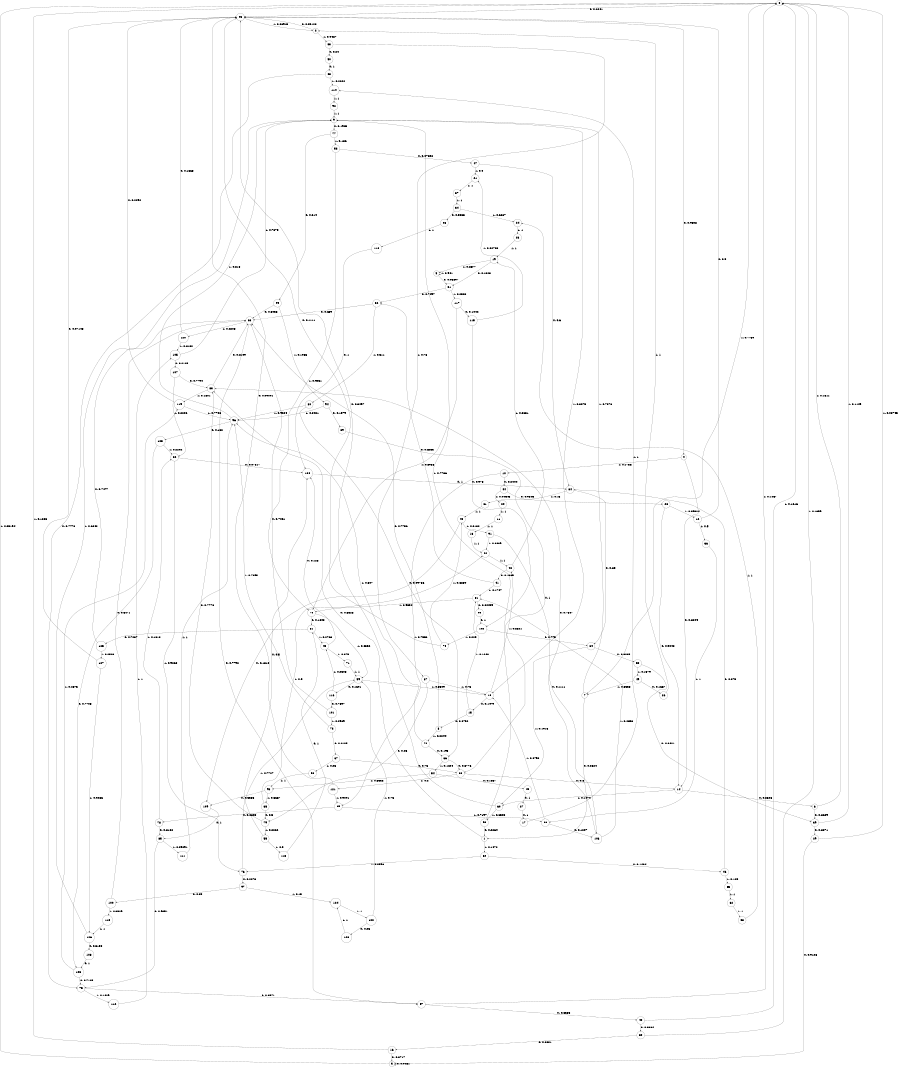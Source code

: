 digraph "ch1randomL10" {
size = "6,8.5";
ratio = "fill";
node [shape = circle];
node [fontsize = 24];
edge [fontsize = 24];
0 -> 25 [label = "0: 0.2241   "];
0 -> 7 [label = "1: 0.7759   "];
1 -> 83 [label = "0: 0.8528   "];
1 -> 52 [label = "1: 0.1472   "];
2 -> 25 [label = "0: 0.05128  "];
2 -> 33 [label = "1: 0.9487   "];
3 -> 3 [label = "0: 0.9481   "];
3 -> 0 [label = "1: 0.05194  "];
4 -> 14 [label = "0: 0.8244   "];
4 -> 10 [label = "1: 0.1756   "];
5 -> 31 [label = "0: 0.05897  "];
5 -> 5 [label = "1: 0.941    "];
6 -> 39 [label = "0: 0.8689   "];
6 -> 0 [label = "1: 0.1311   "];
7 -> 1 [label = "0: 0.2624   "];
7 -> 9 [label = "1: 0.7376   "];
8 -> 63 [label = "0: 0.7756   "];
8 -> 72 [label = "1: 0.2244   "];
9 -> 77 [label = "0: 0.1925   "];
9 -> 18 [label = "1: 0.8075   "];
10 -> 44 [label = "0: 0.2444   "];
10 -> 69 [label = "1: 0.7556   "];
11 -> 13 [label = "1: 1        "];
12 -> 25 [label = "0: 0.5      "];
12 -> 36 [label = "1: 0.5      "];
13 -> 22 [label = "1: 1        "];
14 -> 6 [label = "0: 0.8526   "];
14 -> 60 [label = "1: 0.1474   "];
15 -> 8 [label = "0: 0.8752   "];
15 -> 81 [label = "1: 0.1248   "];
16 -> 3 [label = "0: 0.8717   "];
16 -> 0 [label = "1: 0.1283   "];
17 -> 114 [label = "1: 1        "];
18 -> 15 [label = "0: 0.1479   "];
18 -> 42 [label = "1: 0.8521   "];
19 -> 31 [label = "0: 0.1323   "];
19 -> 5 [label = "1: 0.8677   "];
20 -> 11 [label = "1: 1        "];
21 -> 37 [label = "1: 1        "];
22 -> 42 [label = "1: 1        "];
23 -> 19 [label = "1: 1        "];
24 -> 23 [label = "1: 1        "];
25 -> 4 [label = "0: 0.9308   "];
25 -> 2 [label = "1: 0.06915  "];
26 -> 2 [label = "1: 1        "];
27 -> 17 [label = "0: 1        "];
28 -> 14 [label = "0: 0.9048   "];
28 -> 12 [label = "1: 0.09524  "];
29 -> 3 [label = "0: 0.9126   "];
29 -> 0 [label = "1: 0.08745  "];
30 -> 16 [label = "0: 0.8601   "];
30 -> 0 [label = "1: 0.1399   "];
31 -> 32 [label = "0: 0.7497   "];
31 -> 117 [label = "1: 0.2503   "];
32 -> 63 [label = "0: 0.689    "];
32 -> 80 [label = "1: 0.311    "];
33 -> 50 [label = "0: 0.24     "];
33 -> 87 [label = "1: 0.76     "];
34 -> 98 [label = "0: 0.3333   "];
34 -> 24 [label = "1: 0.6667   "];
35 -> 79 [label = "0: 0.5      "];
35 -> 22 [label = "1: 0.5      "];
36 -> 88 [label = "1: 1        "];
37 -> 34 [label = "1: 1        "];
38 -> 24 [label = "1: 1        "];
39 -> 29 [label = "0: 0.8871   "];
39 -> 0 [label = "1: 0.1129   "];
40 -> 30 [label = "0: 0.8384   "];
40 -> 0 [label = "1: 0.1616   "];
41 -> 32 [label = "0: 0.8253   "];
41 -> 81 [label = "1: 0.1747   "];
42 -> 41 [label = "0: 0.1369   "];
42 -> 19 [label = "1: 0.8631   "];
43 -> 104 [label = "0: 0.125    "];
43 -> 71 [label = "1: 0.875    "];
44 -> 28 [label = "0: 0.9545   "];
44 -> 20 [label = "1: 0.04545  "];
45 -> 27 [label = "0: 1        "];
46 -> 84 [label = "0: 0.875    "];
46 -> 65 [label = "1: 0.125    "];
47 -> 84 [label = "0: 0.6      "];
47 -> 21 [label = "1: 0.4      "];
48 -> 109 [label = "0: 0.1818   "];
48 -> 91 [label = "1: 0.8182   "];
49 -> 26 [label = "0: 0.1667   "];
49 -> 7 [label = "1: 0.8333   "];
50 -> 68 [label = "0: 1        "];
51 -> 125 [label = "0: 0.7237   "];
51 -> 43 [label = "1: 0.2763   "];
52 -> 46 [label = "0: 0.1404   "];
52 -> 76 [label = "1: 0.8596   "];
53 -> 47 [label = "0: 0.07692  "];
53 -> 70 [label = "1: 0.9231   "];
54 -> 45 [label = "0: 0.1667   "];
54 -> 93 [label = "1: 0.8333   "];
55 -> 104 [label = "0: 0.5      "];
55 -> 118 [label = "1: 0.5      "];
56 -> 93 [label = "1: 1        "];
57 -> 40 [label = "0: 0.8533   "];
57 -> 0 [label = "1: 0.1467   "];
58 -> 39 [label = "0: 0.8421   "];
58 -> 49 [label = "1: 0.1579   "];
59 -> 116 [label = "0: 0.1691   "];
59 -> 18 [label = "1: 0.8309   "];
60 -> 25 [label = "0: 0.3497   "];
60 -> 95 [label = "1: 0.6503   "];
61 -> 48 [label = "1: 1        "];
62 -> 38 [label = "1: 1        "];
63 -> 57 [label = "0: 0.7792   "];
63 -> 120 [label = "1: 0.2208   "];
64 -> 58 [label = "0: 0.8085   "];
64 -> 60 [label = "1: 0.1915   "];
65 -> 62 [label = "1: 1        "];
66 -> 86 [label = "0: 0.8776   "];
66 -> 54 [label = "1: 0.1224   "];
67 -> 86 [label = "0: 0.75     "];
67 -> 56 [label = "1: 0.25     "];
68 -> 75 [label = "0: 0.7778   "];
68 -> 114 [label = "1: 0.2222   "];
69 -> 78 [label = "0: 0.2803   "];
69 -> 88 [label = "1: 0.7197   "];
70 -> 51 [label = "0: 0.1648   "];
70 -> 59 [label = "1: 0.8352   "];
71 -> 59 [label = "1: 1        "];
72 -> 66 [label = "0: 0.193    "];
72 -> 96 [label = "1: 0.807    "];
73 -> 67 [label = "0: 0.2105   "];
73 -> 96 [label = "1: 0.7895   "];
74 -> 25 [label = "0: 0.1111   "];
74 -> 48 [label = "1: 0.8889   "];
75 -> 57 [label = "0: 0.8571   "];
75 -> 112 [label = "1: 0.1429   "];
76 -> 97 [label = "0: 0.2273   "];
76 -> 59 [label = "1: 0.7727   "];
77 -> 99 [label = "0: 0.814    "];
77 -> 53 [label = "1: 0.186    "];
78 -> 85 [label = "0: 0.8182   "];
78 -> 82 [label = "1: 0.1818   "];
79 -> 83 [label = "0: 0.7778   "];
79 -> 55 [label = "1: 0.2222   "];
80 -> 66 [label = "0: 0.09756  "];
80 -> 96 [label = "1: 0.9024   "];
81 -> 90 [label = "0: 0.04459  "];
81 -> 70 [label = "1: 0.9554   "];
82 -> 104 [label = "0: 0.07317  "];
82 -> 76 [label = "1: 0.9268   "];
83 -> 63 [label = "0: 0.8199   "];
83 -> 119 [label = "1: 0.1801   "];
84 -> 64 [label = "0: 0.85     "];
84 -> 61 [label = "1: 0.15     "];
85 -> 75 [label = "0: 0.9091   "];
85 -> 111 [label = "1: 0.09091  "];
86 -> 14 [label = "0: 0.8      "];
86 -> 121 [label = "1: 0.2      "];
87 -> 79 [label = "0: 0.25     "];
87 -> 18 [label = "1: 0.75     "];
88 -> 106 [label = "0: 0.1207   "];
88 -> 18 [label = "1: 0.8793   "];
89 -> 86 [label = "0: 1        "];
90 -> 102 [label = "0: 1        "];
91 -> 106 [label = "0: 0.1111   "];
91 -> 22 [label = "1: 0.8889   "];
92 -> 9 [label = "1: 1        "];
93 -> 109 [label = "0: 0.3333   "];
93 -> 35 [label = "1: 0.6667   "];
94 -> 89 [label = "0: 0.1579   "];
94 -> 96 [label = "1: 0.8421   "];
95 -> 1 [label = "0: 0.2264   "];
95 -> 9 [label = "1: 0.7736   "];
96 -> 123 [label = "0: 0.182    "];
96 -> 9 [label = "1: 0.818    "];
97 -> 100 [label = "0: 0.85     "];
97 -> 124 [label = "1: 0.15     "];
98 -> 110 [label = "1: 1        "];
99 -> 63 [label = "0: 0.8035   "];
99 -> 94 [label = "1: 0.1965   "];
100 -> 63 [label = "0: 0.6471   "];
100 -> 113 [label = "1: 0.3529   "];
101 -> 63 [label = "0: 0.7031   "];
101 -> 73 [label = "1: 0.2969   "];
102 -> 64 [label = "0: 0.775    "];
102 -> 74 [label = "1: 0.225    "];
103 -> 75 [label = "0: 0.7125   "];
103 -> 119 [label = "1: 0.2875   "];
104 -> 84 [label = "0: 1        "];
105 -> 107 [label = "0: 0.2125   "];
105 -> 9 [label = "1: 0.7875   "];
106 -> 83 [label = "0: 0.7647   "];
106 -> 81 [label = "1: 0.2353   "];
107 -> 83 [label = "0: 0.7794   "];
107 -> 82 [label = "1: 0.2206   "];
108 -> 103 [label = "0: 1        "];
109 -> 85 [label = "0: 1        "];
110 -> 104 [label = "0: 1        "];
111 -> 96 [label = "1: 1        "];
112 -> 105 [label = "1: 1        "];
113 -> 126 [label = "1: 1        "];
114 -> 92 [label = "1: 1        "];
115 -> 102 [label = "0: 0.973    "];
115 -> 21 [label = "1: 0.02703  "];
116 -> 101 [label = "0: 0.7697   "];
116 -> 43 [label = "1: 0.2303   "];
117 -> 115 [label = "0: 0.1042   "];
117 -> 70 [label = "1: 0.8958   "];
118 -> 51 [label = "0: 1        "];
119 -> 25 [label = "0: 0.2292   "];
119 -> 96 [label = "1: 0.7708   "];
120 -> 25 [label = "0: 0.1868   "];
120 -> 105 [label = "1: 0.8132   "];
121 -> 25 [label = "0: 0.09091  "];
121 -> 69 [label = "1: 0.9091   "];
122 -> 128 [label = "0: 0.25     "];
122 -> 59 [label = "1: 0.75     "];
123 -> 103 [label = "0: 0.7708   "];
123 -> 82 [label = "1: 0.2292   "];
124 -> 122 [label = "1: 1        "];
125 -> 63 [label = "0: 0.7477   "];
125 -> 127 [label = "1: 0.2523   "];
126 -> 108 [label = "0: 0.3158   "];
126 -> 9 [label = "1: 0.6842   "];
127 -> 25 [label = "0: 0.07143  "];
127 -> 126 [label = "1: 0.9286   "];
128 -> 124 [label = "1: 1        "];
}